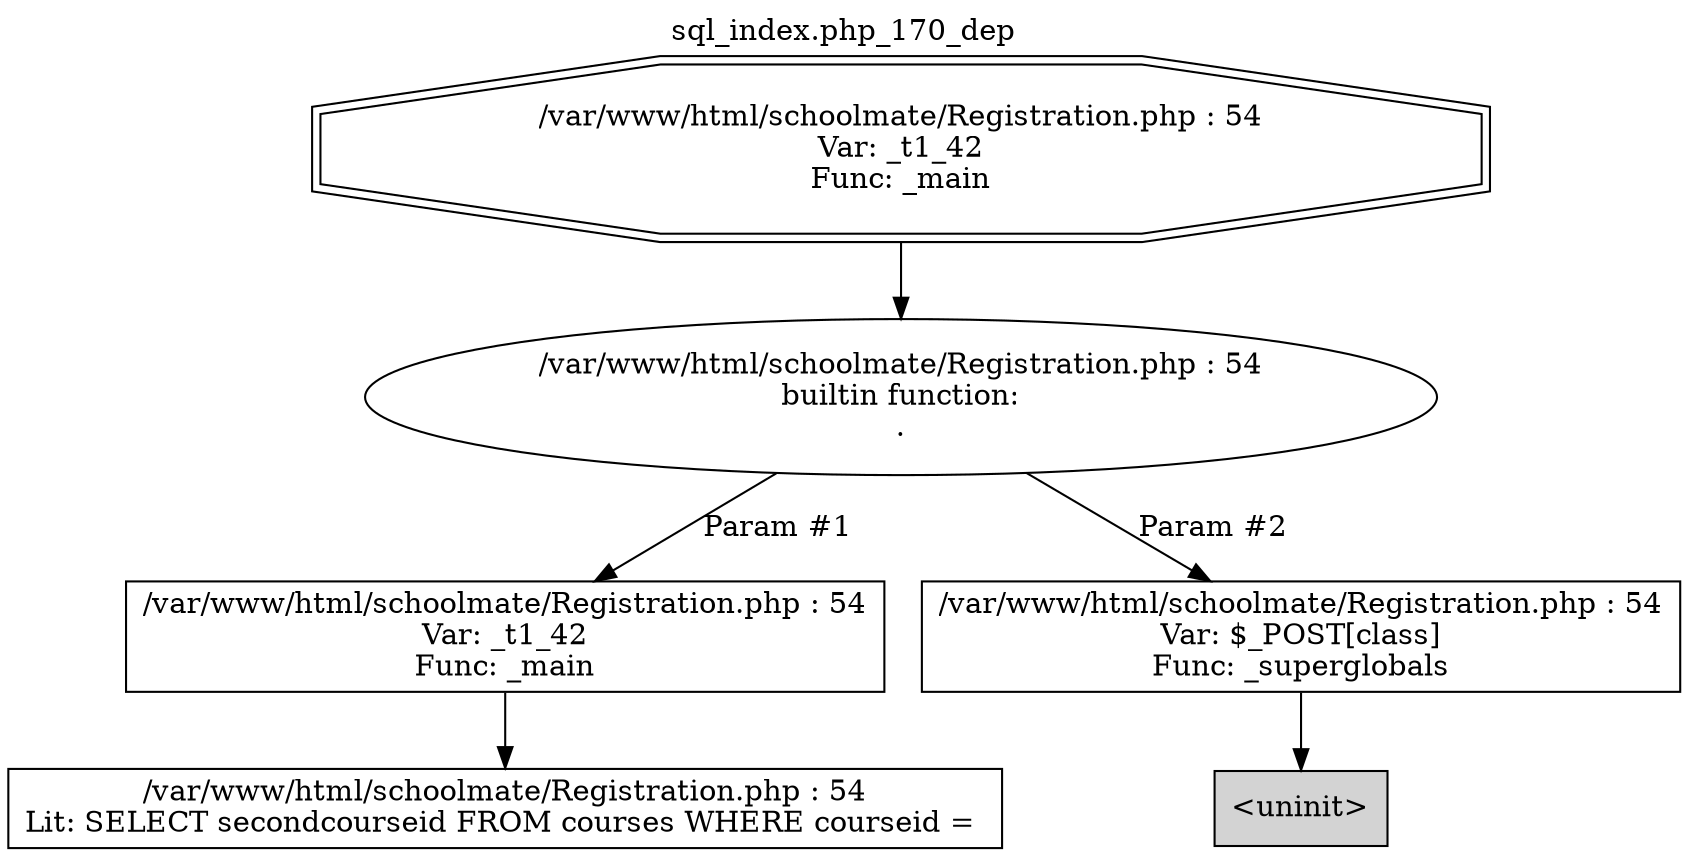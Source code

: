 digraph cfg {
  label="sql_index.php_170_dep";
  labelloc=t;
  n1 [shape=doubleoctagon, label="/var/www/html/schoolmate/Registration.php : 54\nVar: _t1_42\nFunc: _main\n"];
  n2 [shape=ellipse, label="/var/www/html/schoolmate/Registration.php : 54\nbuiltin function:\n.\n"];
  n3 [shape=box, label="/var/www/html/schoolmate/Registration.php : 54\nVar: _t1_42\nFunc: _main\n"];
  n4 [shape=box, label="/var/www/html/schoolmate/Registration.php : 54\nLit: SELECT secondcourseid FROM courses WHERE courseid = \n"];
  n5 [shape=box, label="/var/www/html/schoolmate/Registration.php : 54\nVar: $_POST[class]\nFunc: _superglobals\n"];
  n6 [shape=box, label="<uninit>",style=filled];
  n1 -> n2;
  n3 -> n4;
  n2 -> n3[label="Param #1"];
  n2 -> n5[label="Param #2"];
  n5 -> n6;
}
